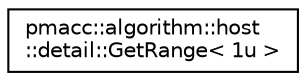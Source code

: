 digraph "Graphical Class Hierarchy"
{
 // LATEX_PDF_SIZE
  edge [fontname="Helvetica",fontsize="10",labelfontname="Helvetica",labelfontsize="10"];
  node [fontname="Helvetica",fontsize="10",shape=record];
  rankdir="LR";
  Node0 [label="pmacc::algorithm::host\l::detail::GetRange\< 1u \>",height=0.2,width=0.4,color="black", fillcolor="white", style="filled",URL="$structpmacc_1_1algorithm_1_1host_1_1detail_1_1_get_range_3_011u_01_4.html",tooltip=" "];
}
